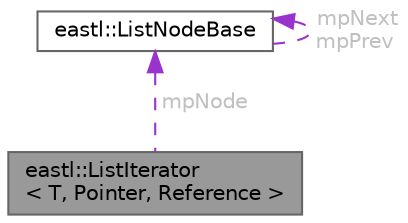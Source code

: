 digraph "eastl::ListIterator&lt; T, Pointer, Reference &gt;"
{
 // LATEX_PDF_SIZE
  bgcolor="transparent";
  edge [fontname=Helvetica,fontsize=10,labelfontname=Helvetica,labelfontsize=10];
  node [fontname=Helvetica,fontsize=10,shape=box,height=0.2,width=0.4];
  Node1 [id="Node000001",label="eastl::ListIterator\l\< T, Pointer, Reference \>",height=0.2,width=0.4,color="gray40", fillcolor="grey60", style="filled", fontcolor="black",tooltip=" "];
  Node2 -> Node1 [id="edge1_Node000001_Node000002",dir="back",color="darkorchid3",style="dashed",tooltip=" ",label=" mpNode",fontcolor="grey" ];
  Node2 [id="Node000002",label="eastl::ListNodeBase",height=0.2,width=0.4,color="gray40", fillcolor="white", style="filled",URL="$structeastl_1_1_list_node_base.html",tooltip=" "];
  Node2 -> Node2 [id="edge2_Node000002_Node000002",dir="back",color="darkorchid3",style="dashed",tooltip=" ",label=" mpNext\nmpPrev",fontcolor="grey" ];
}
